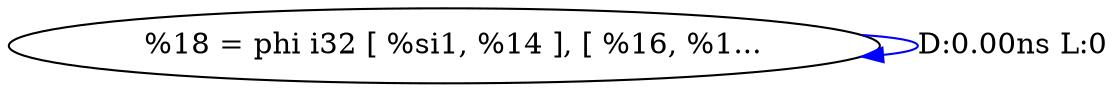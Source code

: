 digraph {
Node0x2b33be0[label="  %18 = phi i32 [ %si1, %14 ], [ %16, %1..."];
Node0x2b33be0 -> Node0x2b33be0[label="D:0.00ns L:0",color=blue];
}
